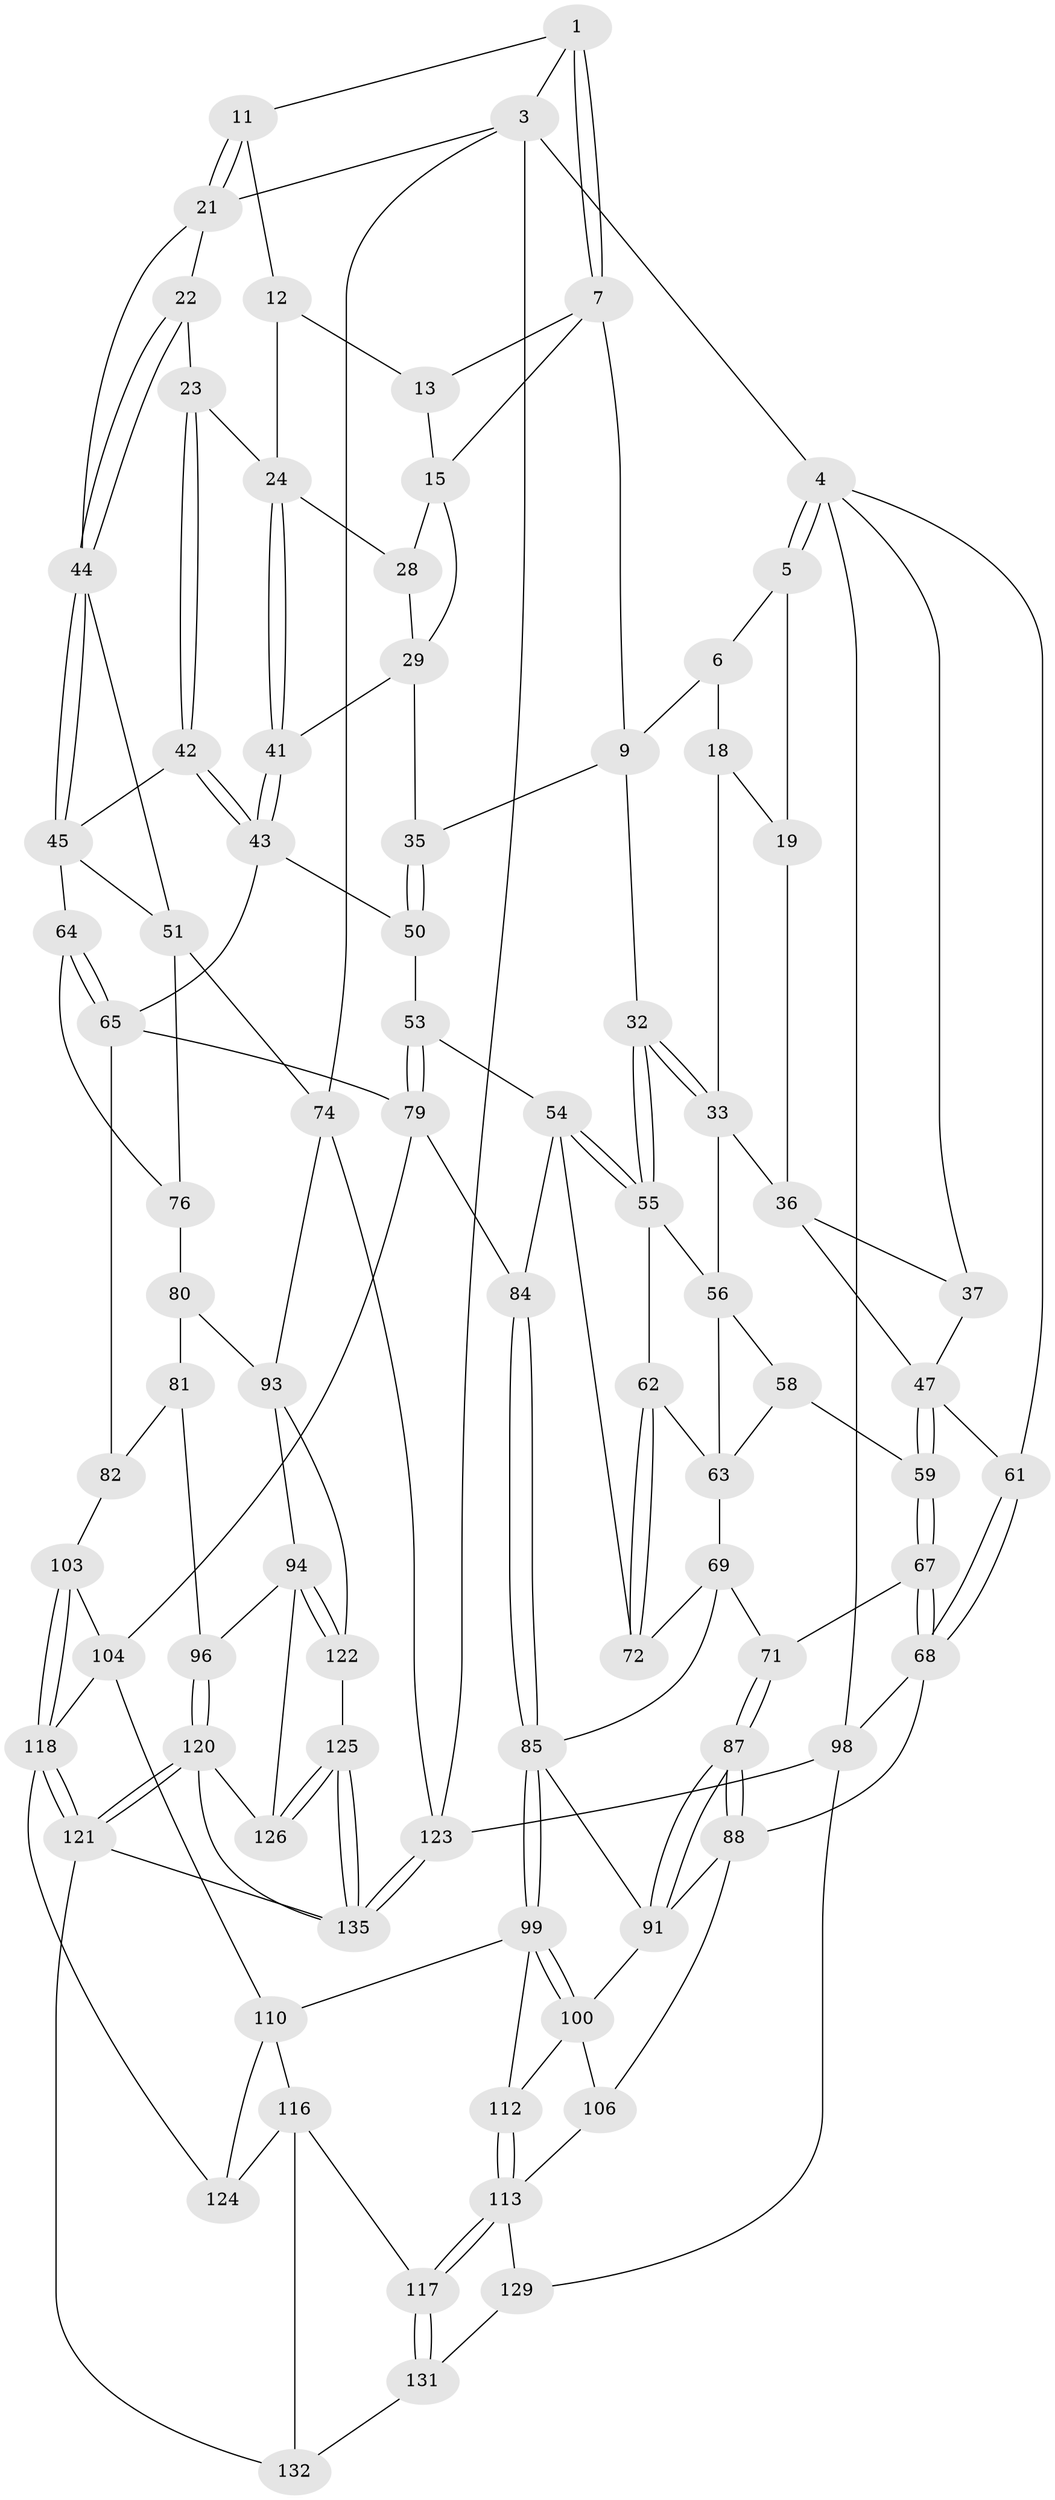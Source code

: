 // original degree distribution, {3: 0.014705882352941176, 4: 0.2426470588235294, 6: 0.22794117647058823, 5: 0.5147058823529411}
// Generated by graph-tools (version 1.1) at 2025/11/02/27/25 16:11:53]
// undirected, 85 vertices, 186 edges
graph export_dot {
graph [start="1"]
  node [color=gray90,style=filled];
  1 [pos="+0.5691236960610223+0",super="+2"];
  3 [pos="+1+0",super="+26"];
  4 [pos="+0+0",super="+38"];
  5 [pos="+0.09450336144646677+0"];
  6 [pos="+0.30160740621872817+0",super="+10"];
  7 [pos="+0.5830076786802327+0.01727991620569226",super="+8"];
  9 [pos="+0.44742945315718813+0.16153562805480454",super="+31"];
  11 [pos="+0.852425058497028+0"];
  12 [pos="+0.7251228032236658+0.08371002255257827",super="+17"];
  13 [pos="+0.5919423750477832+0.025108009030226957",super="+14"];
  15 [pos="+0.6323371553663399+0.18812113580533116",super="+16"];
  18 [pos="+0.36008969759523707+0.1684389734810802",super="+34"];
  19 [pos="+0.18475985109763587+0.1420559505088267",super="+20"];
  21 [pos="+0.8684202426832432+0.12638268011997758",super="+27"];
  22 [pos="+0.8468170253919503+0.2082752837941995"];
  23 [pos="+0.78930046719238+0.225140820703989"];
  24 [pos="+0.7866247766084609+0.22561360040334505",super="+25"];
  28 [pos="+0.6487809609306274+0.19784411167097382"];
  29 [pos="+0.6950227542184187+0.2633854194732186",super="+30"];
  32 [pos="+0.40422925983466346+0.35803125501570754"];
  33 [pos="+0.3093856121666883+0.28809944605381593",super="+39"];
  35 [pos="+0.5930939886960049+0.30442049950561073"];
  36 [pos="+0.13556275746794919+0.19092053163811012",super="+40"];
  37 [pos="+0.09398766065777507+0.215212319838526"];
  41 [pos="+0.7365766313792493+0.2856887207545625"];
  42 [pos="+0.8158152467109001+0.3665796026872929"];
  43 [pos="+0.7141435248683436+0.379833448194285",super="+49"];
  44 [pos="+0.8893091579873281+0.25629457186059285",super="+46"];
  45 [pos="+0.8248640062964258+0.36696498405489264",super="+52"];
  47 [pos="+0.09638797442991111+0.3793104644904446",super="+48"];
  50 [pos="+0.6235824566631167+0.42651778343803787"];
  51 [pos="+0.9464911910726975+0.44513721209816765",super="+75"];
  53 [pos="+0.4966020863886539+0.4419216637134636"];
  54 [pos="+0.4231381110236453+0.4415378068157081",super="+73"];
  55 [pos="+0.4110713160364633+0.42239705433186214",super="+60"];
  56 [pos="+0.21526801845098056+0.3310030080854151",super="+57"];
  58 [pos="+0.1202316267449409+0.39657804600164354"];
  59 [pos="+0.1015536698694085+0.3904428004485606"];
  61 [pos="+0+0.42052783437506897"];
  62 [pos="+0.23799025435078555+0.44019475817982096"];
  63 [pos="+0.18456931818196454+0.40888513638525886",super="+66"];
  64 [pos="+0.7343494976301992+0.4875961457201896"];
  65 [pos="+0.6583198673531488+0.4512516508096035",super="+78"];
  67 [pos="+0.031097589293042273+0.48905401728462866"];
  68 [pos="+0+0.47104026962079276",super="+90"];
  69 [pos="+0.17227602050865692+0.5177451760075362",super="+70"];
  71 [pos="+0.12810645974467844+0.5462599515348344"];
  72 [pos="+0.2009477643457697+0.5085158887349599"];
  74 [pos="+1+0.5458279199964887",super="+107"];
  76 [pos="+1+0.5413580308647488",super="+77"];
  79 [pos="+0.5479294790502311+0.6318785055652143",super="+83"];
  80 [pos="+0.798116869157754+0.6135137050305741",super="+92"];
  81 [pos="+0.7505631890969433+0.6256795740211528",super="+97"];
  82 [pos="+0.6434463746180631+0.6185565136761121",super="+102"];
  84 [pos="+0.3804652851446578+0.6205679486029528"];
  85 [pos="+0.36197526813590075+0.6583297708585275",super="+86"];
  87 [pos="+0.1024111869886617+0.6242660355315293"];
  88 [pos="+0.09265026413246366+0.6443986619571861",super="+89"];
  91 [pos="+0.22209522951402083+0.6512974750112145",super="+101"];
  93 [pos="+0.8345146276710268+0.6917660530965974",super="+108"];
  94 [pos="+0.814012276812213+0.742679474242937",super="+95"];
  96 [pos="+0.7437775235243081+0.7827329284185903"];
  98 [pos="+0+1"];
  99 [pos="+0.36172369906720664+0.6632643233627311",super="+111"];
  100 [pos="+0.1827033322370171+0.7211955577400505",super="+105"];
  103 [pos="+0.6519495830007533+0.7503561267796204"];
  104 [pos="+0.5460612381231243+0.7177706458320307",super="+109"];
  106 [pos="+0.06712223531201189+0.773404914876131"];
  110 [pos="+0.3825930079907314+0.7410190560000042",super="+115"];
  112 [pos="+0.2413871984406889+0.7532557269907114"];
  113 [pos="+0.24199882578513213+0.8259852595685319",super="+114"];
  116 [pos="+0.33979731388100826+0.8194334981257558",super="+128"];
  117 [pos="+0.27445518450004436+0.8518917348171157"];
  118 [pos="+0.553978303523331+0.8454446617621076",super="+119"];
  120 [pos="+0.7373821353011907+0.8647363300964123",super="+127"];
  121 [pos="+0.6525502479442108+1",super="+134"];
  122 [pos="+0.9734183627478802+0.836989023176989"];
  123 [pos="+1+1"];
  124 [pos="+0.44271394512001316+0.8952239546598857"];
  125 [pos="+0.9171629131214333+0.8855666959357561"];
  126 [pos="+0.9068757155814141+0.8872699636444938"];
  129 [pos="+0.11740641733744886+0.892719519194903",super="+130"];
  131 [pos="+0.25392816252598227+0.922003013274116",super="+133"];
  132 [pos="+0.3996760343745884+1"];
  135 [pos="+0.9092568623685794+1",super="+136"];
  1 -- 7;
  1 -- 7;
  1 -- 3;
  1 -- 11;
  3 -- 4;
  3 -- 123;
  3 -- 74;
  3 -- 21;
  4 -- 5;
  4 -- 5;
  4 -- 98;
  4 -- 61;
  4 -- 37;
  5 -- 6;
  5 -- 19;
  6 -- 9;
  6 -- 18;
  7 -- 13;
  7 -- 9;
  7 -- 15;
  9 -- 32;
  9 -- 35;
  11 -- 12;
  11 -- 21;
  11 -- 21;
  12 -- 13 [weight=2];
  12 -- 24;
  13 -- 15;
  15 -- 28;
  15 -- 29;
  18 -- 19 [weight=2];
  18 -- 33;
  19 -- 36;
  21 -- 22;
  21 -- 44;
  22 -- 23;
  22 -- 44;
  22 -- 44;
  23 -- 24;
  23 -- 42;
  23 -- 42;
  24 -- 41;
  24 -- 41;
  24 -- 28;
  28 -- 29;
  29 -- 41;
  29 -- 35;
  32 -- 33;
  32 -- 33;
  32 -- 55;
  32 -- 55;
  33 -- 56;
  33 -- 36;
  35 -- 50;
  35 -- 50;
  36 -- 37;
  36 -- 47;
  37 -- 47;
  41 -- 43;
  41 -- 43;
  42 -- 43;
  42 -- 43;
  42 -- 45;
  43 -- 65;
  43 -- 50;
  44 -- 45;
  44 -- 45;
  44 -- 51;
  45 -- 64;
  45 -- 51;
  47 -- 59;
  47 -- 59;
  47 -- 61;
  50 -- 53;
  51 -- 74;
  51 -- 76;
  53 -- 54;
  53 -- 79;
  53 -- 79;
  54 -- 55;
  54 -- 55;
  54 -- 72;
  54 -- 84;
  55 -- 56;
  55 -- 62;
  56 -- 58;
  56 -- 63;
  58 -- 59;
  58 -- 63;
  59 -- 67;
  59 -- 67;
  61 -- 68;
  61 -- 68;
  62 -- 63;
  62 -- 72;
  62 -- 72;
  63 -- 69;
  64 -- 65;
  64 -- 65;
  64 -- 76;
  65 -- 82;
  65 -- 79;
  67 -- 68;
  67 -- 68;
  67 -- 71;
  68 -- 98;
  68 -- 88;
  69 -- 72;
  69 -- 85;
  69 -- 71;
  71 -- 87;
  71 -- 87;
  74 -- 123;
  74 -- 93;
  76 -- 80 [weight=2];
  79 -- 104;
  79 -- 84;
  80 -- 81;
  80 -- 93;
  81 -- 82 [weight=2];
  81 -- 96;
  82 -- 103;
  84 -- 85;
  84 -- 85;
  85 -- 99;
  85 -- 99;
  85 -- 91;
  87 -- 88;
  87 -- 88;
  87 -- 91;
  87 -- 91;
  88 -- 106;
  88 -- 91;
  91 -- 100;
  93 -- 94;
  93 -- 122;
  94 -- 122;
  94 -- 122;
  94 -- 96;
  94 -- 126;
  96 -- 120;
  96 -- 120;
  98 -- 123;
  98 -- 129;
  99 -- 100;
  99 -- 100;
  99 -- 112;
  99 -- 110;
  100 -- 112;
  100 -- 106;
  103 -- 104;
  103 -- 118;
  103 -- 118;
  104 -- 110;
  104 -- 118;
  106 -- 113;
  110 -- 116;
  110 -- 124;
  112 -- 113;
  112 -- 113;
  113 -- 117;
  113 -- 117;
  113 -- 129;
  116 -- 117;
  116 -- 124;
  116 -- 132;
  117 -- 131;
  117 -- 131;
  118 -- 121;
  118 -- 121;
  118 -- 124;
  120 -- 121;
  120 -- 121;
  120 -- 126;
  120 -- 135;
  121 -- 132;
  121 -- 135;
  122 -- 125;
  123 -- 135;
  123 -- 135;
  125 -- 126;
  125 -- 126;
  125 -- 135;
  125 -- 135;
  129 -- 131 [weight=2];
  131 -- 132;
}
